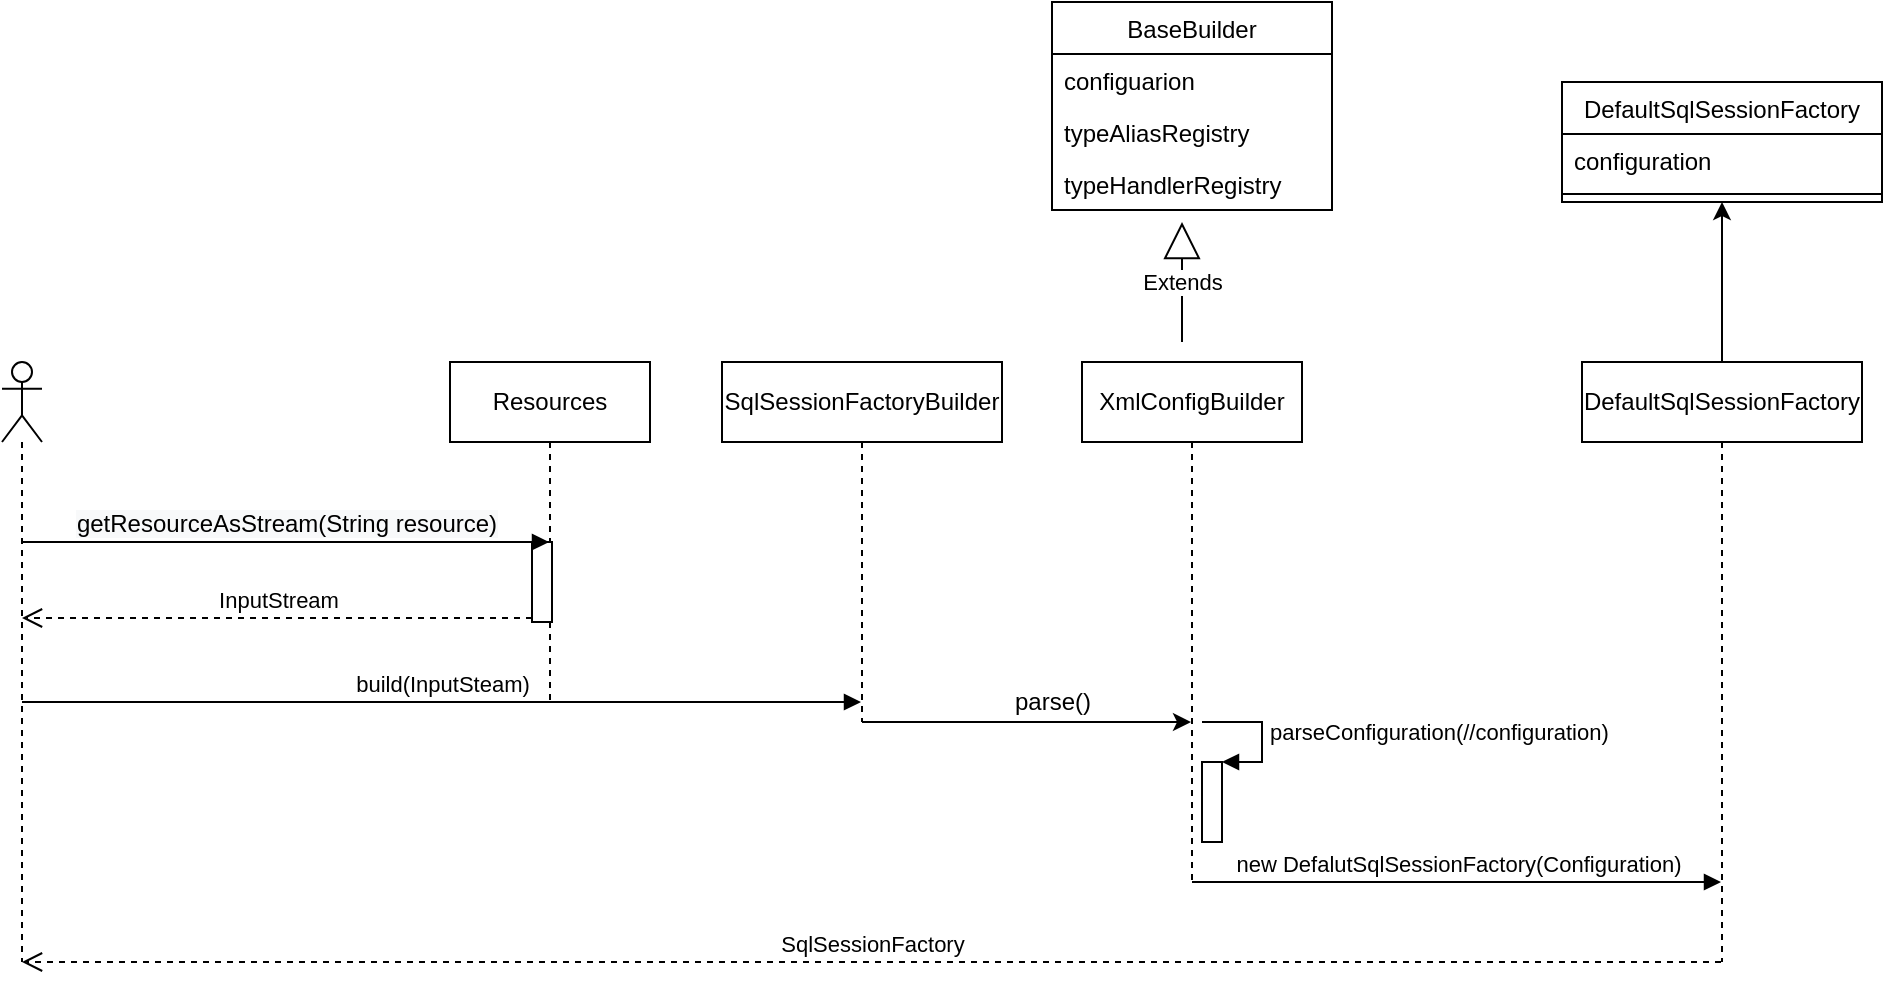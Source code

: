 <mxfile version="12.9.6" type="github">
  <diagram id="K6TdRr_dBKWLFxYdrbFm" name="Page-1">
    <mxGraphModel dx="946" dy="1783" grid="1" gridSize="10" guides="1" tooltips="1" connect="1" arrows="1" fold="1" page="1" pageScale="1" pageWidth="827" pageHeight="1169" math="0" shadow="0">
      <root>
        <mxCell id="0" />
        <mxCell id="1" parent="0" />
        <mxCell id="B7kTS9TkaigRFSiACaG6-4" value="Resources" style="shape=umlLifeline;perimeter=lifelinePerimeter;whiteSpace=wrap;html=1;container=1;collapsible=0;recursiveResize=0;outlineConnect=0;" vertex="1" parent="1">
          <mxGeometry x="314" y="110" width="100" height="170" as="geometry" />
        </mxCell>
        <mxCell id="B7kTS9TkaigRFSiACaG6-14" value="" style="html=1;points=[];perimeter=orthogonalPerimeter;" vertex="1" parent="B7kTS9TkaigRFSiACaG6-4">
          <mxGeometry x="41" y="90" width="10" height="40" as="geometry" />
        </mxCell>
        <mxCell id="B7kTS9TkaigRFSiACaG6-34" value="" style="edgeStyle=orthogonalEdgeStyle;rounded=0;orthogonalLoop=1;jettySize=auto;html=1;" edge="1" parent="1" source="B7kTS9TkaigRFSiACaG6-5" target="B7kTS9TkaigRFSiACaG6-33">
          <mxGeometry relative="1" as="geometry">
            <Array as="points">
              <mxPoint x="600" y="290" />
              <mxPoint x="600" y="290" />
            </Array>
          </mxGeometry>
        </mxCell>
        <mxCell id="B7kTS9TkaigRFSiACaG6-5" value="SqlSessionFactoryBuilder&lt;br&gt;" style="shape=umlLifeline;perimeter=lifelinePerimeter;whiteSpace=wrap;html=1;container=1;collapsible=0;recursiveResize=0;outlineConnect=0;" vertex="1" parent="1">
          <mxGeometry x="450" y="110" width="140" height="180" as="geometry" />
        </mxCell>
        <mxCell id="B7kTS9TkaigRFSiACaG6-33" value="XmlConfigBuilder" style="shape=umlLifeline;perimeter=lifelinePerimeter;whiteSpace=wrap;html=1;container=1;collapsible=0;recursiveResize=0;outlineConnect=0;" vertex="1" parent="1">
          <mxGeometry x="630" y="110" width="110" height="260" as="geometry" />
        </mxCell>
        <mxCell id="B7kTS9TkaigRFSiACaG6-66" value="" style="edgeStyle=orthogonalEdgeStyle;rounded=0;orthogonalLoop=1;jettySize=auto;html=1;" edge="1" parent="1" source="B7kTS9TkaigRFSiACaG6-59">
          <mxGeometry relative="1" as="geometry">
            <mxPoint x="950" y="30" as="targetPoint" />
          </mxGeometry>
        </mxCell>
        <mxCell id="B7kTS9TkaigRFSiACaG6-59" value="&lt;span style=&quot;white-space: normal&quot;&gt;DefaultSqlSessionFactory&lt;/span&gt;" style="shape=umlLifeline;perimeter=lifelinePerimeter;whiteSpace=wrap;html=1;container=1;collapsible=0;recursiveResize=0;outlineConnect=0;size=40;" vertex="1" parent="1">
          <mxGeometry x="880" y="110" width="140" height="300" as="geometry" />
        </mxCell>
        <mxCell id="B7kTS9TkaigRFSiACaG6-13" value="" style="shape=umlLifeline;participant=umlActor;perimeter=lifelinePerimeter;whiteSpace=wrap;html=1;container=1;collapsible=0;recursiveResize=0;verticalAlign=top;spacingTop=36;labelBackgroundColor=#ffffff;outlineConnect=0;" vertex="1" parent="1">
          <mxGeometry x="90" y="110" width="20" height="300" as="geometry" />
        </mxCell>
        <mxCell id="B7kTS9TkaigRFSiACaG6-15" value="&lt;span style=&quot;font-size: 12px ; background-color: rgb(248 , 249 , 250)&quot;&gt;getResourceAsStream(String resource)&lt;/span&gt;" style="html=1;verticalAlign=bottom;endArrow=block;" edge="1" target="B7kTS9TkaigRFSiACaG6-4" parent="1" source="B7kTS9TkaigRFSiACaG6-13">
          <mxGeometry relative="1" as="geometry">
            <mxPoint x="280" y="250" as="sourcePoint" />
            <Array as="points">
              <mxPoint x="270" y="200" />
            </Array>
          </mxGeometry>
        </mxCell>
        <mxCell id="B7kTS9TkaigRFSiACaG6-16" value="InputStream" style="html=1;verticalAlign=bottom;endArrow=open;dashed=1;endSize=8;exitX=0;exitY=0.95;" edge="1" source="B7kTS9TkaigRFSiACaG6-14" parent="1" target="B7kTS9TkaigRFSiACaG6-13">
          <mxGeometry relative="1" as="geometry">
            <mxPoint x="280" y="326" as="targetPoint" />
          </mxGeometry>
        </mxCell>
        <mxCell id="B7kTS9TkaigRFSiACaG6-32" value="build(InputSteam)" style="html=1;verticalAlign=bottom;endArrow=block;" edge="1" parent="1" source="B7kTS9TkaigRFSiACaG6-13" target="B7kTS9TkaigRFSiACaG6-5">
          <mxGeometry width="80" relative="1" as="geometry">
            <mxPoint x="370" y="300" as="sourcePoint" />
            <mxPoint x="450" y="300" as="targetPoint" />
            <Array as="points">
              <mxPoint x="340" y="280" />
            </Array>
          </mxGeometry>
        </mxCell>
        <mxCell id="B7kTS9TkaigRFSiACaG6-35" value="parse()" style="text;html=1;align=center;verticalAlign=middle;resizable=0;points=[];autosize=1;" vertex="1" parent="1">
          <mxGeometry x="590" y="270" width="50" height="20" as="geometry" />
        </mxCell>
        <mxCell id="B7kTS9TkaigRFSiACaG6-55" value="" style="html=1;points=[];perimeter=orthogonalPerimeter;" vertex="1" parent="1">
          <mxGeometry x="690" y="310" width="10" height="40" as="geometry" />
        </mxCell>
        <mxCell id="B7kTS9TkaigRFSiACaG6-56" value="parseConfiguration(//configuration)" style="edgeStyle=orthogonalEdgeStyle;html=1;align=left;spacingLeft=2;endArrow=block;rounded=0;entryX=1;entryY=0;" edge="1" target="B7kTS9TkaigRFSiACaG6-55" parent="1">
          <mxGeometry relative="1" as="geometry">
            <mxPoint x="690" y="290" as="sourcePoint" />
            <Array as="points">
              <mxPoint x="720" y="290" />
            </Array>
          </mxGeometry>
        </mxCell>
        <mxCell id="B7kTS9TkaigRFSiACaG6-37" value="BaseBuilder" style="swimlane;fontStyle=0;childLayout=stackLayout;horizontal=1;startSize=26;fillColor=none;horizontalStack=0;resizeParent=1;resizeParentMax=0;resizeLast=0;collapsible=1;marginBottom=0;" vertex="1" parent="1">
          <mxGeometry x="615" y="-70" width="140" height="104" as="geometry" />
        </mxCell>
        <mxCell id="B7kTS9TkaigRFSiACaG6-38" value="configuarion" style="text;strokeColor=none;fillColor=none;align=left;verticalAlign=top;spacingLeft=4;spacingRight=4;overflow=hidden;rotatable=0;points=[[0,0.5],[1,0.5]];portConstraint=eastwest;" vertex="1" parent="B7kTS9TkaigRFSiACaG6-37">
          <mxGeometry y="26" width="140" height="26" as="geometry" />
        </mxCell>
        <mxCell id="B7kTS9TkaigRFSiACaG6-39" value="typeAliasRegistry" style="text;strokeColor=none;fillColor=none;align=left;verticalAlign=top;spacingLeft=4;spacingRight=4;overflow=hidden;rotatable=0;points=[[0,0.5],[1,0.5]];portConstraint=eastwest;" vertex="1" parent="B7kTS9TkaigRFSiACaG6-37">
          <mxGeometry y="52" width="140" height="26" as="geometry" />
        </mxCell>
        <mxCell id="B7kTS9TkaigRFSiACaG6-40" value="typeHandlerRegistry" style="text;strokeColor=none;fillColor=none;align=left;verticalAlign=top;spacingLeft=4;spacingRight=4;overflow=hidden;rotatable=0;points=[[0,0.5],[1,0.5]];portConstraint=eastwest;" vertex="1" parent="B7kTS9TkaigRFSiACaG6-37">
          <mxGeometry y="78" width="140" height="26" as="geometry" />
        </mxCell>
        <mxCell id="B7kTS9TkaigRFSiACaG6-58" value="Extends" style="endArrow=block;endSize=16;endFill=0;html=1;" edge="1" parent="1">
          <mxGeometry width="160" relative="1" as="geometry">
            <mxPoint x="680" y="100" as="sourcePoint" />
            <mxPoint x="680" y="40" as="targetPoint" />
          </mxGeometry>
        </mxCell>
        <mxCell id="B7kTS9TkaigRFSiACaG6-67" value="DefaultSqlSessionFactory" style="swimlane;fontStyle=0;align=center;verticalAlign=top;childLayout=stackLayout;horizontal=1;startSize=26;horizontalStack=0;resizeParent=1;resizeParentMax=0;resizeLast=0;collapsible=1;marginBottom=0;" vertex="1" parent="1">
          <mxGeometry x="870" y="-30" width="160" height="60" as="geometry" />
        </mxCell>
        <mxCell id="B7kTS9TkaigRFSiACaG6-68" value="configuration" style="text;strokeColor=none;fillColor=none;align=left;verticalAlign=top;spacingLeft=4;spacingRight=4;overflow=hidden;rotatable=0;points=[[0,0.5],[1,0.5]];portConstraint=eastwest;" vertex="1" parent="B7kTS9TkaigRFSiACaG6-67">
          <mxGeometry y="26" width="160" height="26" as="geometry" />
        </mxCell>
        <mxCell id="B7kTS9TkaigRFSiACaG6-69" value="" style="line;strokeWidth=1;fillColor=none;align=left;verticalAlign=middle;spacingTop=-1;spacingLeft=3;spacingRight=3;rotatable=0;labelPosition=right;points=[];portConstraint=eastwest;" vertex="1" parent="B7kTS9TkaigRFSiACaG6-67">
          <mxGeometry y="52" width="160" height="8" as="geometry" />
        </mxCell>
        <mxCell id="B7kTS9TkaigRFSiACaG6-73" value="new DefalutSqlSessionFactory(Configuration)" style="html=1;verticalAlign=bottom;endArrow=block;" edge="1" parent="1" source="B7kTS9TkaigRFSiACaG6-33" target="B7kTS9TkaigRFSiACaG6-59">
          <mxGeometry width="80" relative="1" as="geometry">
            <mxPoint x="640" y="290" as="sourcePoint" />
            <mxPoint x="720" y="290" as="targetPoint" />
            <Array as="points">
              <mxPoint x="810" y="370" />
            </Array>
          </mxGeometry>
        </mxCell>
        <mxCell id="B7kTS9TkaigRFSiACaG6-74" value="SqlSessionFactory" style="html=1;verticalAlign=bottom;endArrow=open;dashed=1;endSize=8;" edge="1" parent="1" source="B7kTS9TkaigRFSiACaG6-59" target="B7kTS9TkaigRFSiACaG6-13">
          <mxGeometry relative="1" as="geometry">
            <mxPoint x="720" y="290" as="sourcePoint" />
            <mxPoint x="640" y="290" as="targetPoint" />
            <Array as="points">
              <mxPoint x="810" y="410" />
            </Array>
          </mxGeometry>
        </mxCell>
      </root>
    </mxGraphModel>
  </diagram>
</mxfile>
